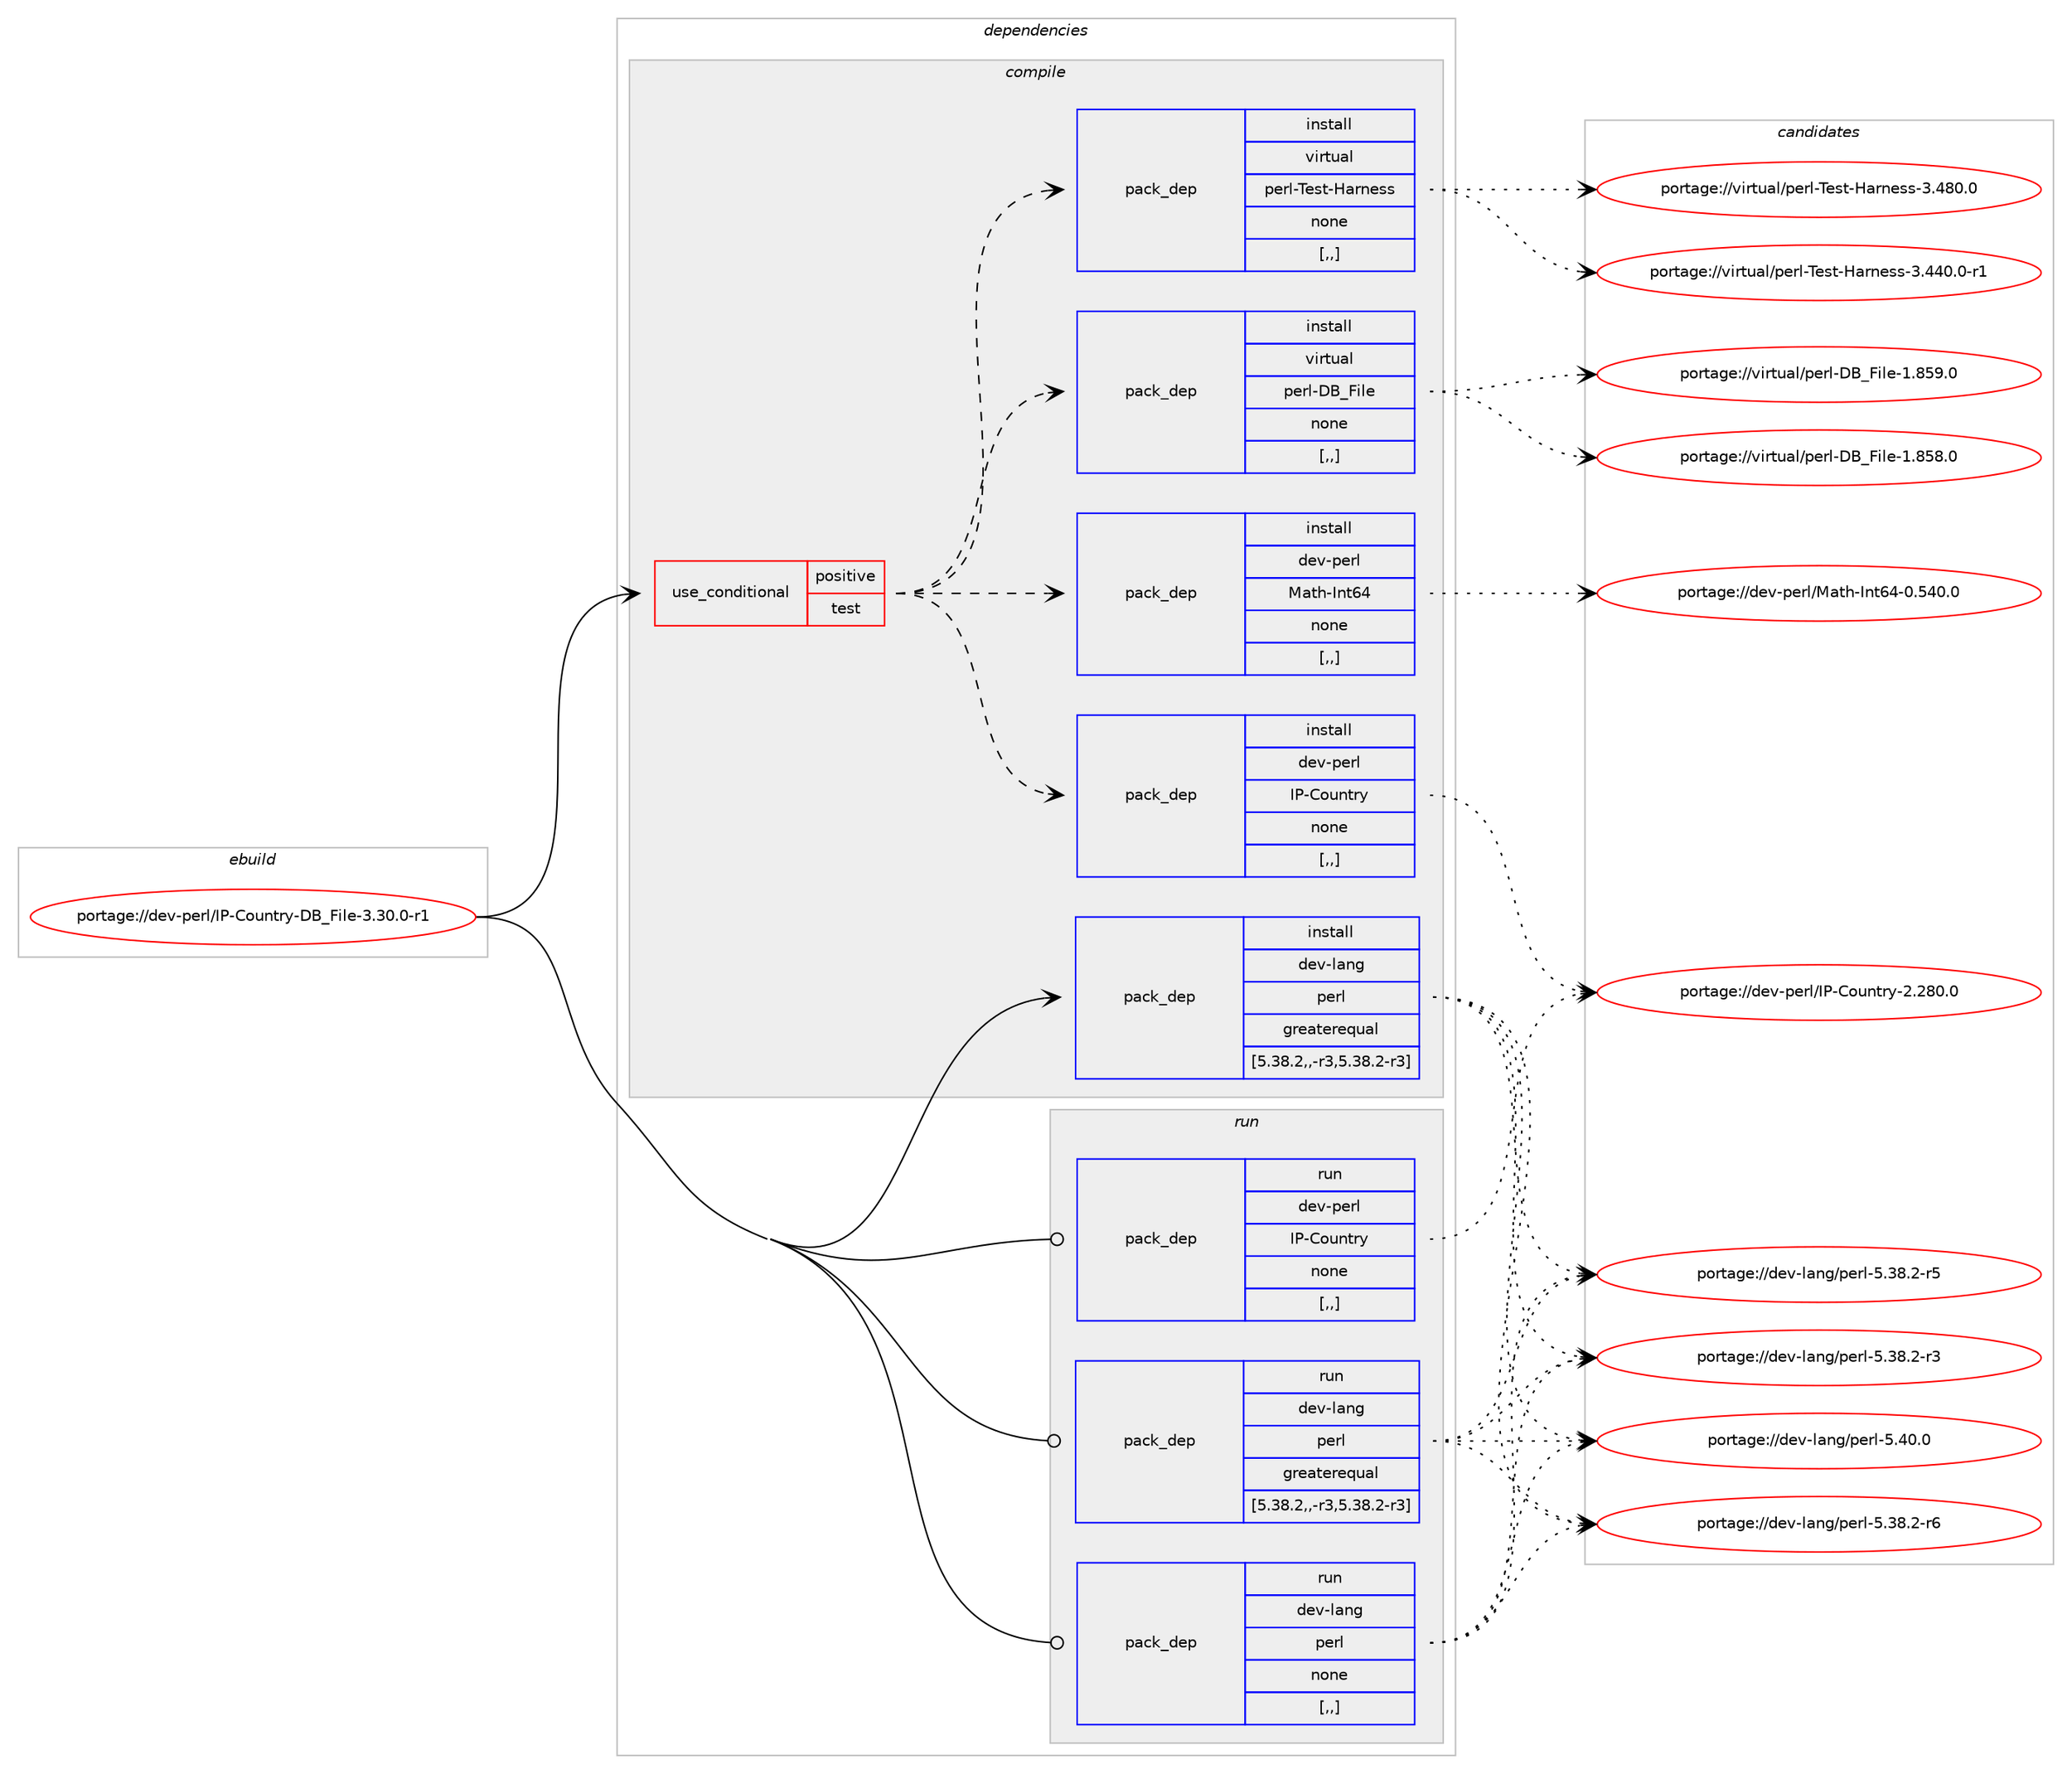 digraph prolog {

# *************
# Graph options
# *************

newrank=true;
concentrate=true;
compound=true;
graph [rankdir=LR,fontname=Helvetica,fontsize=10,ranksep=1.5];#, ranksep=2.5, nodesep=0.2];
edge  [arrowhead=vee];
node  [fontname=Helvetica,fontsize=10];

# **********
# The ebuild
# **********

subgraph cluster_leftcol {
color=gray;
label=<<i>ebuild</i>>;
id [label="portage://dev-perl/IP-Country-DB_File-3.30.0-r1", color=red, width=4, href="../dev-perl/IP-Country-DB_File-3.30.0-r1.svg"];
}

# ****************
# The dependencies
# ****************

subgraph cluster_midcol {
color=gray;
label=<<i>dependencies</i>>;
subgraph cluster_compile {
fillcolor="#eeeeee";
style=filled;
label=<<i>compile</i>>;
subgraph cond160163 {
dependency626094 [label=<<TABLE BORDER="0" CELLBORDER="1" CELLSPACING="0" CELLPADDING="4"><TR><TD ROWSPAN="3" CELLPADDING="10">use_conditional</TD></TR><TR><TD>positive</TD></TR><TR><TD>test</TD></TR></TABLE>>, shape=none, color=red];
subgraph pack461149 {
dependency626095 [label=<<TABLE BORDER="0" CELLBORDER="1" CELLSPACING="0" CELLPADDING="4" WIDTH="220"><TR><TD ROWSPAN="6" CELLPADDING="30">pack_dep</TD></TR><TR><TD WIDTH="110">install</TD></TR><TR><TD>dev-perl</TD></TR><TR><TD>IP-Country</TD></TR><TR><TD>none</TD></TR><TR><TD>[,,]</TD></TR></TABLE>>, shape=none, color=blue];
}
dependency626094:e -> dependency626095:w [weight=20,style="dashed",arrowhead="vee"];
subgraph pack461150 {
dependency626096 [label=<<TABLE BORDER="0" CELLBORDER="1" CELLSPACING="0" CELLPADDING="4" WIDTH="220"><TR><TD ROWSPAN="6" CELLPADDING="30">pack_dep</TD></TR><TR><TD WIDTH="110">install</TD></TR><TR><TD>dev-perl</TD></TR><TR><TD>Math-Int64</TD></TR><TR><TD>none</TD></TR><TR><TD>[,,]</TD></TR></TABLE>>, shape=none, color=blue];
}
dependency626094:e -> dependency626096:w [weight=20,style="dashed",arrowhead="vee"];
subgraph pack461151 {
dependency626097 [label=<<TABLE BORDER="0" CELLBORDER="1" CELLSPACING="0" CELLPADDING="4" WIDTH="220"><TR><TD ROWSPAN="6" CELLPADDING="30">pack_dep</TD></TR><TR><TD WIDTH="110">install</TD></TR><TR><TD>virtual</TD></TR><TR><TD>perl-DB_File</TD></TR><TR><TD>none</TD></TR><TR><TD>[,,]</TD></TR></TABLE>>, shape=none, color=blue];
}
dependency626094:e -> dependency626097:w [weight=20,style="dashed",arrowhead="vee"];
subgraph pack461152 {
dependency626098 [label=<<TABLE BORDER="0" CELLBORDER="1" CELLSPACING="0" CELLPADDING="4" WIDTH="220"><TR><TD ROWSPAN="6" CELLPADDING="30">pack_dep</TD></TR><TR><TD WIDTH="110">install</TD></TR><TR><TD>virtual</TD></TR><TR><TD>perl-Test-Harness</TD></TR><TR><TD>none</TD></TR><TR><TD>[,,]</TD></TR></TABLE>>, shape=none, color=blue];
}
dependency626094:e -> dependency626098:w [weight=20,style="dashed",arrowhead="vee"];
}
id:e -> dependency626094:w [weight=20,style="solid",arrowhead="vee"];
subgraph pack461153 {
dependency626099 [label=<<TABLE BORDER="0" CELLBORDER="1" CELLSPACING="0" CELLPADDING="4" WIDTH="220"><TR><TD ROWSPAN="6" CELLPADDING="30">pack_dep</TD></TR><TR><TD WIDTH="110">install</TD></TR><TR><TD>dev-lang</TD></TR><TR><TD>perl</TD></TR><TR><TD>greaterequal</TD></TR><TR><TD>[5.38.2,,-r3,5.38.2-r3]</TD></TR></TABLE>>, shape=none, color=blue];
}
id:e -> dependency626099:w [weight=20,style="solid",arrowhead="vee"];
}
subgraph cluster_compileandrun {
fillcolor="#eeeeee";
style=filled;
label=<<i>compile and run</i>>;
}
subgraph cluster_run {
fillcolor="#eeeeee";
style=filled;
label=<<i>run</i>>;
subgraph pack461154 {
dependency626100 [label=<<TABLE BORDER="0" CELLBORDER="1" CELLSPACING="0" CELLPADDING="4" WIDTH="220"><TR><TD ROWSPAN="6" CELLPADDING="30">pack_dep</TD></TR><TR><TD WIDTH="110">run</TD></TR><TR><TD>dev-lang</TD></TR><TR><TD>perl</TD></TR><TR><TD>greaterequal</TD></TR><TR><TD>[5.38.2,,-r3,5.38.2-r3]</TD></TR></TABLE>>, shape=none, color=blue];
}
id:e -> dependency626100:w [weight=20,style="solid",arrowhead="odot"];
subgraph pack461155 {
dependency626101 [label=<<TABLE BORDER="0" CELLBORDER="1" CELLSPACING="0" CELLPADDING="4" WIDTH="220"><TR><TD ROWSPAN="6" CELLPADDING="30">pack_dep</TD></TR><TR><TD WIDTH="110">run</TD></TR><TR><TD>dev-lang</TD></TR><TR><TD>perl</TD></TR><TR><TD>none</TD></TR><TR><TD>[,,]</TD></TR></TABLE>>, shape=none, color=blue];
}
id:e -> dependency626101:w [weight=20,style="solid",arrowhead="odot"];
subgraph pack461156 {
dependency626102 [label=<<TABLE BORDER="0" CELLBORDER="1" CELLSPACING="0" CELLPADDING="4" WIDTH="220"><TR><TD ROWSPAN="6" CELLPADDING="30">pack_dep</TD></TR><TR><TD WIDTH="110">run</TD></TR><TR><TD>dev-perl</TD></TR><TR><TD>IP-Country</TD></TR><TR><TD>none</TD></TR><TR><TD>[,,]</TD></TR></TABLE>>, shape=none, color=blue];
}
id:e -> dependency626102:w [weight=20,style="solid",arrowhead="odot"];
}
}

# **************
# The candidates
# **************

subgraph cluster_choices {
rank=same;
color=gray;
label=<<i>candidates</i>>;

subgraph choice461149 {
color=black;
nodesep=1;
choice1001011184511210111410847738045671111171101161141214550465056484648 [label="portage://dev-perl/IP-Country-2.280.0", color=red, width=4,href="../dev-perl/IP-Country-2.280.0.svg"];
dependency626095:e -> choice1001011184511210111410847738045671111171101161141214550465056484648:w [style=dotted,weight="100"];
}
subgraph choice461150 {
color=black;
nodesep=1;
choice10010111845112101114108477797116104457311011654524548465352484648 [label="portage://dev-perl/Math-Int64-0.540.0", color=red, width=4,href="../dev-perl/Math-Int64-0.540.0.svg"];
dependency626096:e -> choice10010111845112101114108477797116104457311011654524548465352484648:w [style=dotted,weight="100"];
}
subgraph choice461151 {
color=black;
nodesep=1;
choice118105114116117971084711210111410845686695701051081014549465653574648 [label="portage://virtual/perl-DB_File-1.859.0", color=red, width=4,href="../virtual/perl-DB_File-1.859.0.svg"];
choice118105114116117971084711210111410845686695701051081014549465653564648 [label="portage://virtual/perl-DB_File-1.858.0", color=red, width=4,href="../virtual/perl-DB_File-1.858.0.svg"];
dependency626097:e -> choice118105114116117971084711210111410845686695701051081014549465653574648:w [style=dotted,weight="100"];
dependency626097:e -> choice118105114116117971084711210111410845686695701051081014549465653564648:w [style=dotted,weight="100"];
}
subgraph choice461152 {
color=black;
nodesep=1;
choice118105114116117971084711210111410845841011151164572971141101011151154551465256484648 [label="portage://virtual/perl-Test-Harness-3.480.0", color=red, width=4,href="../virtual/perl-Test-Harness-3.480.0.svg"];
choice1181051141161179710847112101114108458410111511645729711411010111511545514652524846484511449 [label="portage://virtual/perl-Test-Harness-3.440.0-r1", color=red, width=4,href="../virtual/perl-Test-Harness-3.440.0-r1.svg"];
dependency626098:e -> choice118105114116117971084711210111410845841011151164572971141101011151154551465256484648:w [style=dotted,weight="100"];
dependency626098:e -> choice1181051141161179710847112101114108458410111511645729711411010111511545514652524846484511449:w [style=dotted,weight="100"];
}
subgraph choice461153 {
color=black;
nodesep=1;
choice10010111845108971101034711210111410845534652484648 [label="portage://dev-lang/perl-5.40.0", color=red, width=4,href="../dev-lang/perl-5.40.0.svg"];
choice100101118451089711010347112101114108455346515646504511454 [label="portage://dev-lang/perl-5.38.2-r6", color=red, width=4,href="../dev-lang/perl-5.38.2-r6.svg"];
choice100101118451089711010347112101114108455346515646504511453 [label="portage://dev-lang/perl-5.38.2-r5", color=red, width=4,href="../dev-lang/perl-5.38.2-r5.svg"];
choice100101118451089711010347112101114108455346515646504511451 [label="portage://dev-lang/perl-5.38.2-r3", color=red, width=4,href="../dev-lang/perl-5.38.2-r3.svg"];
dependency626099:e -> choice10010111845108971101034711210111410845534652484648:w [style=dotted,weight="100"];
dependency626099:e -> choice100101118451089711010347112101114108455346515646504511454:w [style=dotted,weight="100"];
dependency626099:e -> choice100101118451089711010347112101114108455346515646504511453:w [style=dotted,weight="100"];
dependency626099:e -> choice100101118451089711010347112101114108455346515646504511451:w [style=dotted,weight="100"];
}
subgraph choice461154 {
color=black;
nodesep=1;
choice10010111845108971101034711210111410845534652484648 [label="portage://dev-lang/perl-5.40.0", color=red, width=4,href="../dev-lang/perl-5.40.0.svg"];
choice100101118451089711010347112101114108455346515646504511454 [label="portage://dev-lang/perl-5.38.2-r6", color=red, width=4,href="../dev-lang/perl-5.38.2-r6.svg"];
choice100101118451089711010347112101114108455346515646504511453 [label="portage://dev-lang/perl-5.38.2-r5", color=red, width=4,href="../dev-lang/perl-5.38.2-r5.svg"];
choice100101118451089711010347112101114108455346515646504511451 [label="portage://dev-lang/perl-5.38.2-r3", color=red, width=4,href="../dev-lang/perl-5.38.2-r3.svg"];
dependency626100:e -> choice10010111845108971101034711210111410845534652484648:w [style=dotted,weight="100"];
dependency626100:e -> choice100101118451089711010347112101114108455346515646504511454:w [style=dotted,weight="100"];
dependency626100:e -> choice100101118451089711010347112101114108455346515646504511453:w [style=dotted,weight="100"];
dependency626100:e -> choice100101118451089711010347112101114108455346515646504511451:w [style=dotted,weight="100"];
}
subgraph choice461155 {
color=black;
nodesep=1;
choice10010111845108971101034711210111410845534652484648 [label="portage://dev-lang/perl-5.40.0", color=red, width=4,href="../dev-lang/perl-5.40.0.svg"];
choice100101118451089711010347112101114108455346515646504511454 [label="portage://dev-lang/perl-5.38.2-r6", color=red, width=4,href="../dev-lang/perl-5.38.2-r6.svg"];
choice100101118451089711010347112101114108455346515646504511453 [label="portage://dev-lang/perl-5.38.2-r5", color=red, width=4,href="../dev-lang/perl-5.38.2-r5.svg"];
choice100101118451089711010347112101114108455346515646504511451 [label="portage://dev-lang/perl-5.38.2-r3", color=red, width=4,href="../dev-lang/perl-5.38.2-r3.svg"];
dependency626101:e -> choice10010111845108971101034711210111410845534652484648:w [style=dotted,weight="100"];
dependency626101:e -> choice100101118451089711010347112101114108455346515646504511454:w [style=dotted,weight="100"];
dependency626101:e -> choice100101118451089711010347112101114108455346515646504511453:w [style=dotted,weight="100"];
dependency626101:e -> choice100101118451089711010347112101114108455346515646504511451:w [style=dotted,weight="100"];
}
subgraph choice461156 {
color=black;
nodesep=1;
choice1001011184511210111410847738045671111171101161141214550465056484648 [label="portage://dev-perl/IP-Country-2.280.0", color=red, width=4,href="../dev-perl/IP-Country-2.280.0.svg"];
dependency626102:e -> choice1001011184511210111410847738045671111171101161141214550465056484648:w [style=dotted,weight="100"];
}
}

}
